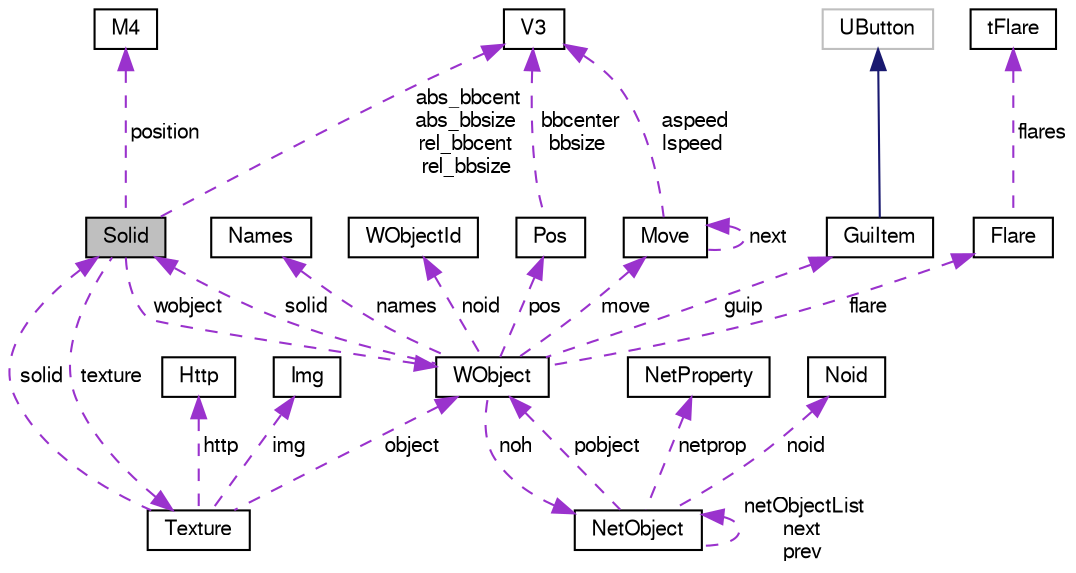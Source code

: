 digraph "Solid"
{
 // LATEX_PDF_SIZE
  bgcolor="transparent";
  edge [fontname="FreeSans",fontsize="10",labelfontname="FreeSans",labelfontsize="10"];
  node [fontname="FreeSans",fontsize="10",shape=record];
  Node1 [label="Solid",height=0.2,width=0.4,color="black", fillcolor="grey75", style="filled", fontcolor="black",tooltip="Solid class."];
  Node2 -> Node1 [dir="back",color="darkorchid3",fontsize="10",style="dashed",label=" texture" ,fontname="FreeSans"];
  Node2 [label="Texture",height=0.2,width=0.4,color="black",URL="$a02332.html",tooltip="Texture class describes a texture entry in the memory cache."];
  Node3 -> Node2 [dir="back",color="darkorchid3",fontsize="10",style="dashed",label=" http" ,fontname="FreeSans"];
  Node3 [label="Http",height=0.2,width=0.4,color="black",URL="$a01424.html",tooltip="Http Class I/O methods."];
  Node1 -> Node2 [dir="back",color="darkorchid3",fontsize="10",style="dashed",label=" solid" ,fontname="FreeSans"];
  Node4 -> Node2 [dir="back",color="darkorchid3",fontsize="10",style="dashed",label=" object" ,fontname="FreeSans"];
  Node4 [label="WObject",height=0.2,width=0.4,color="black",URL="$a02108.html",tooltip="WObject Class."];
  Node5 -> Node4 [dir="back",color="darkorchid3",fontsize="10",style="dashed",label=" move" ,fontname="FreeSans"];
  Node5 [label="Move",height=0.2,width=0.4,color="black",URL="$a02104.html",tooltip="Move struct."];
  Node5 -> Node5 [dir="back",color="darkorchid3",fontsize="10",style="dashed",label=" next" ,fontname="FreeSans"];
  Node6 -> Node5 [dir="back",color="darkorchid3",fontsize="10",style="dashed",label=" aspeed\nlspeed" ,fontname="FreeSans"];
  Node6 [label="V3",height=0.2,width=0.4,color="black",URL="$a01436.html",tooltip=" "];
  Node7 -> Node4 [dir="back",color="darkorchid3",fontsize="10",style="dashed",label=" names" ,fontname="FreeSans"];
  Node7 [label="Names",height=0.2,width=0.4,color="black",URL="$a02096.html",tooltip="Names struct."];
  Node8 -> Node4 [dir="back",color="darkorchid3",fontsize="10",style="dashed",label=" noid" ,fontname="FreeSans"];
  Node8 [label="WObjectId",height=0.2,width=0.4,color="black",URL="$a02092.html",tooltip="WObjectId Class."];
  Node9 -> Node4 [dir="back",color="darkorchid3",fontsize="10",style="dashed",label=" noh" ,fontname="FreeSans"];
  Node9 [label="NetObject",height=0.2,width=0.4,color="black",URL="$a02116.html",tooltip="NetObject class."];
  Node9 -> Node9 [dir="back",color="darkorchid3",fontsize="10",style="dashed",label=" netObjectList\nnext\nprev" ,fontname="FreeSans"];
  Node10 -> Node9 [dir="back",color="darkorchid3",fontsize="10",style="dashed",label=" netprop" ,fontname="FreeSans"];
  Node10 [label="NetProperty",height=0.2,width=0.4,color="black",URL="$a02120.html",tooltip="NetProperty class."];
  Node11 -> Node9 [dir="back",color="darkorchid3",fontsize="10",style="dashed",label=" noid" ,fontname="FreeSans"];
  Node11 [label="Noid",height=0.2,width=0.4,color="black",URL="$a02124.html",tooltip="Noid class."];
  Node4 -> Node9 [dir="back",color="darkorchid3",fontsize="10",style="dashed",label=" pobject" ,fontname="FreeSans"];
  Node1 -> Node4 [dir="back",color="darkorchid3",fontsize="10",style="dashed",label=" solid" ,fontname="FreeSans"];
  Node12 -> Node4 [dir="back",color="darkorchid3",fontsize="10",style="dashed",label=" guip" ,fontname="FreeSans"];
  Node12 [label="GuiItem",height=0.2,width=0.4,color="black",URL="$a01572.html",tooltip="GuiItem Class."];
  Node13 -> Node12 [dir="back",color="midnightblue",fontsize="10",style="solid",fontname="FreeSans"];
  Node13 [label="UButton",height=0.2,width=0.4,color="grey75",tooltip=" "];
  Node14 -> Node4 [dir="back",color="darkorchid3",fontsize="10",style="dashed",label=" flare" ,fontname="FreeSans"];
  Node14 [label="Flare",height=0.2,width=0.4,color="black",URL="$a02224.html",tooltip="Flare class."];
  Node15 -> Node14 [dir="back",color="darkorchid3",fontsize="10",style="dashed",label=" flares" ,fontname="FreeSans"];
  Node15 [label="tFlare",height=0.2,width=0.4,color="black",URL="$a02220.html",tooltip=" "];
  Node16 -> Node4 [dir="back",color="darkorchid3",fontsize="10",style="dashed",label=" pos" ,fontname="FreeSans"];
  Node16 [label="Pos",height=0.2,width=0.4,color="black",URL="$a02100.html",tooltip="Pos struct."];
  Node6 -> Node16 [dir="back",color="darkorchid3",fontsize="10",style="dashed",label=" bbcenter\nbbsize" ,fontname="FreeSans"];
  Node17 -> Node2 [dir="back",color="darkorchid3",fontsize="10",style="dashed",label=" img" ,fontname="FreeSans"];
  Node17 [label="Img",height=0.2,width=0.4,color="black",URL="$a02316.html",tooltip="Img class."];
  Node18 -> Node1 [dir="back",color="darkorchid3",fontsize="10",style="dashed",label=" position" ,fontname="FreeSans"];
  Node18 [label="M4",height=0.2,width=0.4,color="black",URL="$a01428.html",tooltip=" "];
  Node6 -> Node1 [dir="back",color="darkorchid3",fontsize="10",style="dashed",label=" abs_bbcent\nabs_bbsize\nrel_bbcent\nrel_bbsize" ,fontname="FreeSans"];
  Node4 -> Node1 [dir="back",color="darkorchid3",fontsize="10",style="dashed",label=" wobject" ,fontname="FreeSans"];
}
